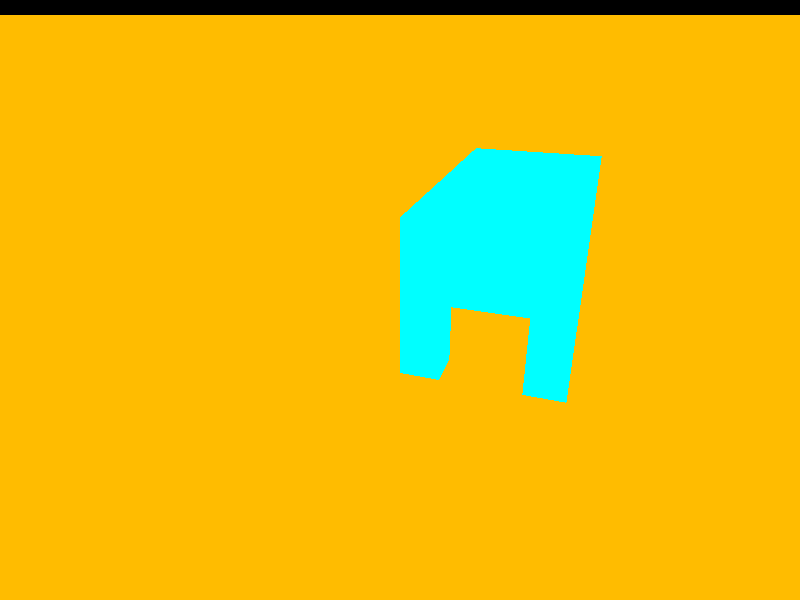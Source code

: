 #include "colors.inc" 
    
#declare w = 4; //width
#declare h = 1; //height 
#declare d = -2; //depth 

#declare c = <0,0,0>;

camera{

    location <-6,3,-2>
    look_at c
} 

light_source { 
        <0,10,0>
        color White 
}
light_source { 
        <0,-10,0>
        color White 
}

//Body 
box{
    c 
    c+<w,h,d>
    pigment { Cyan } 
   
}
//Arm1
box{
    c
    c+<0.5,-1,-0.5>
    pigment { Cyan } 
   
}
//Arm2
box{
    c+<0,-1,d>
    c+<0.5,0,d+0.5>
    
    pigment { Cyan } 
   
}

plane{
    -y
     1.5
     pigment { Orange }
}